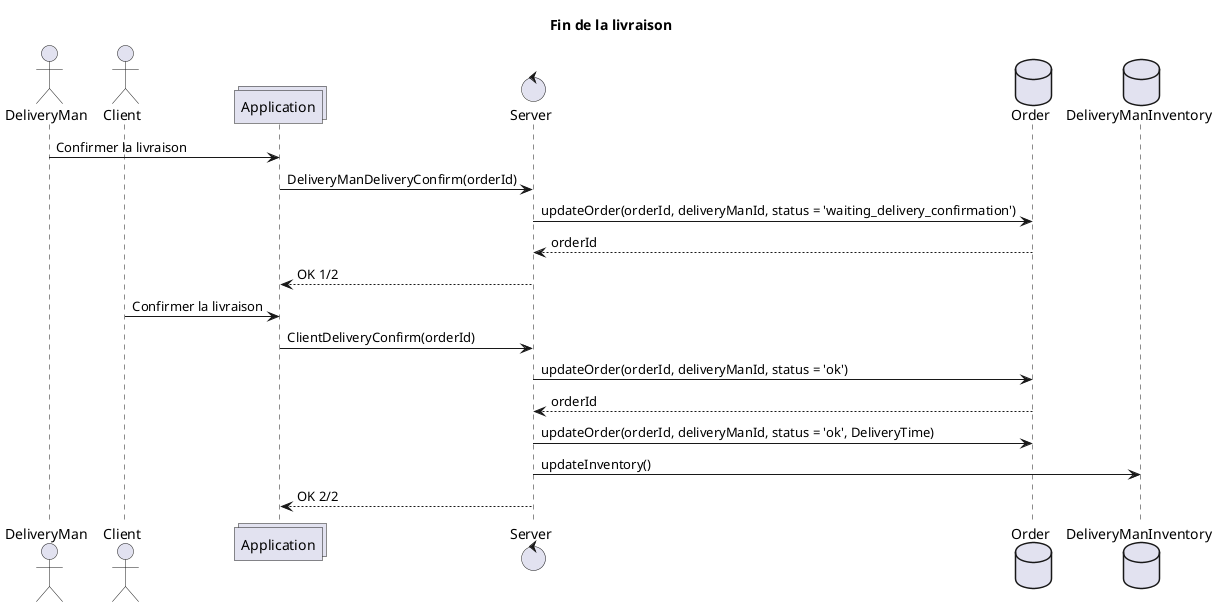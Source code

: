 @startuml
title Fin de la livraison
actor DeliveryMan
actor Client
collections Application
control Server
database Order
database DeliveryManInventory
DeliveryMan -> Application : Confirmer la livraison
Application -> Server : DeliveryManDeliveryConfirm(orderId)
Server -> Order : updateOrder(orderId, deliveryManId, status = 'waiting_delivery_confirmation')
Order --> Server : orderId
Server --> Application : OK 1/2
Client -> Application : Confirmer la livraison
Application -> Server : ClientDeliveryConfirm(orderId)
Server -> Order : updateOrder(orderId, deliveryManId, status = 'ok')
Order --> Server : orderId
Server -> Order : updateOrder(orderId, deliveryManId, status = 'ok', DeliveryTime) 
Server -> DeliveryManInventory : updateInventory()
Server --> Application : OK 2/2
@enduml